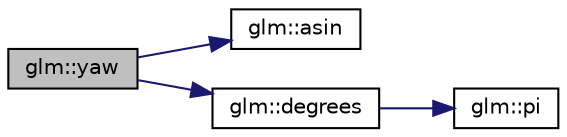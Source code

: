 digraph "glm::yaw"
{
  edge [fontname="Helvetica",fontsize="10",labelfontname="Helvetica",labelfontsize="10"];
  node [fontname="Helvetica",fontsize="10",shape=record];
  rankdir="LR";
  Node1 [label="glm::yaw",height=0.2,width=0.4,color="black", fillcolor="grey75", style="filled", fontcolor="black"];
  Node1 -> Node2 [color="midnightblue",fontsize="10",style="solid",fontname="Helvetica"];
  Node2 [label="glm::asin",height=0.2,width=0.4,color="black", fillcolor="white", style="filled",URL="$group__core__func__trigonometric.html#gafca5e8c71ea06be0840227b4aafc5680"];
  Node1 -> Node3 [color="midnightblue",fontsize="10",style="solid",fontname="Helvetica"];
  Node3 [label="glm::degrees",height=0.2,width=0.4,color="black", fillcolor="white", style="filled",URL="$group__core__func__trigonometric.html#gaf4e5661bd1c993f6090d49e988a4c78a"];
  Node3 -> Node4 [color="midnightblue",fontsize="10",style="solid",fontname="Helvetica"];
  Node4 [label="glm::pi",height=0.2,width=0.4,color="black", fillcolor="white", style="filled",URL="$group__gtc__constants.html#gae671930537266a9a650ccb4b88757692"];
}
